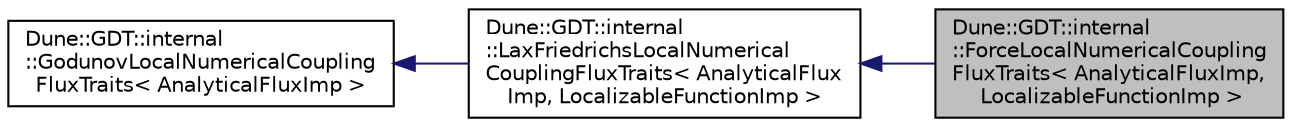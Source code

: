digraph "Dune::GDT::internal::ForceLocalNumericalCouplingFluxTraits&lt; AnalyticalFluxImp, LocalizableFunctionImp &gt;"
{
  edge [fontname="Helvetica",fontsize="10",labelfontname="Helvetica",labelfontsize="10"];
  node [fontname="Helvetica",fontsize="10",shape=record];
  rankdir="LR";
  Node1 [label="Dune::GDT::internal\l::ForceLocalNumericalCoupling\lFluxTraits\< AnalyticalFluxImp,\l LocalizableFunctionImp \>",height=0.2,width=0.4,color="black", fillcolor="grey75", style="filled", fontcolor="black"];
  Node2 -> Node1 [dir="back",color="midnightblue",fontsize="10",style="solid",fontname="Helvetica"];
  Node2 [label="Dune::GDT::internal\l::LaxFriedrichsLocalNumerical\lCouplingFluxTraits\< AnalyticalFlux\lImp, LocalizableFunctionImp \>",height=0.2,width=0.4,color="black", fillcolor="white", style="filled",URL="$a00285.html"];
  Node3 -> Node2 [dir="back",color="midnightblue",fontsize="10",style="solid",fontname="Helvetica"];
  Node3 [label="Dune::GDT::internal\l::GodunovLocalNumericalCoupling\lFluxTraits\< AnalyticalFluxImp \>",height=0.2,width=0.4,color="black", fillcolor="white", style="filled",URL="$a00169.html"];
}
